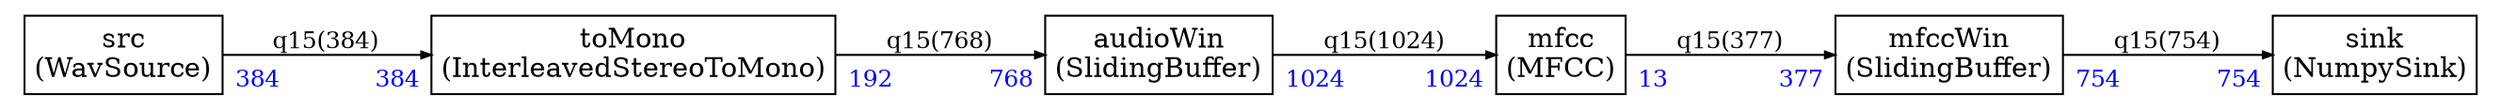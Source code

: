 



digraph structs {
    bgcolor = "white"
    node [shape=plaintext,color="black",fontcolor="black",fontname="Times-Roman"]
    rankdir=LR
    edge [arrowsize="0.5",color="black",fontcolor="black",fontname="Times-Roman"]


audioWin [label=<
<TABLE color="black" bgcolor="none" BORDER="0" CELLBORDER="1" CELLSPACING="0" CELLPADDING="4">
  <TR>
    <TD ALIGN="CENTER" PORT="i"><FONT COLOR="black" POINT-SIZE="14.0">audioWin<BR/>(SlidingBuffer)</FONT></TD>
  </TR>
</TABLE>>];

mfcc [label=<
<TABLE color="black" bgcolor="none" BORDER="0" CELLBORDER="1" CELLSPACING="0" CELLPADDING="4">
  <TR>
    <TD ALIGN="CENTER" PORT="i"><FONT COLOR="black" POINT-SIZE="14.0">mfcc<BR/>(MFCC)</FONT></TD>
  </TR>
</TABLE>>];

mfccWin [label=<
<TABLE color="black" bgcolor="none" BORDER="0" CELLBORDER="1" CELLSPACING="0" CELLPADDING="4">
  <TR>
    <TD ALIGN="CENTER" PORT="i"><FONT COLOR="black" POINT-SIZE="14.0">mfccWin<BR/>(SlidingBuffer)</FONT></TD>
  </TR>
</TABLE>>];

sink [label=<
<TABLE color="black" bgcolor="none" BORDER="0" CELLBORDER="1" CELLSPACING="0" CELLPADDING="4">
  <TR>
    <TD ALIGN="CENTER" PORT="i"><FONT COLOR="black" POINT-SIZE="14.0">sink<BR/>(NumpySink)</FONT></TD>
  </TR>
</TABLE>>];

src [label=<
<TABLE color="black" bgcolor="none" BORDER="0" CELLBORDER="1" CELLSPACING="0" CELLPADDING="4">
  <TR>
    <TD ALIGN="CENTER" PORT="i"><FONT COLOR="black" POINT-SIZE="14.0">src<BR/>(WavSource)</FONT></TD>
  </TR>
</TABLE>>];

toMono [label=<
<TABLE color="black" bgcolor="none" BORDER="0" CELLBORDER="1" CELLSPACING="0" CELLPADDING="4">
  <TR>
    <TD ALIGN="CENTER" PORT="i"><FONT COLOR="black" POINT-SIZE="14.0">toMono<BR/>(InterleavedStereoToMono)</FONT></TD>
  </TR>
</TABLE>>];



src:i -> toMono:i [style="solid",color="black",fontsize="12.0",fontcolor="black",label=<q15(384)>
,headlabel=<<TABLE BORDER="0" CELLPADDING="4"><TR><TD><FONT COLOR="blue" POINT-SIZE="12.0" >384</FONT>
</TD></TR></TABLE>>
,taillabel=<<TABLE BORDER="0" CELLPADDING="4"><TR><TD><FONT COLOR="blue" POINT-SIZE="12.0" >384</FONT>
</TD></TR></TABLE>>]

toMono:i -> audioWin:i [style="solid",color="black",fontsize="12.0",fontcolor="black",label=<q15(768)>
,headlabel=<<TABLE BORDER="0" CELLPADDING="4"><TR><TD><FONT COLOR="blue" POINT-SIZE="12.0" >768</FONT>
</TD></TR></TABLE>>
,taillabel=<<TABLE BORDER="0" CELLPADDING="4"><TR><TD><FONT COLOR="blue" POINT-SIZE="12.0" >192</FONT>
</TD></TR></TABLE>>]

audioWin:i -> mfcc:i [style="solid",color="black",fontsize="12.0",fontcolor="black",label=<q15(1024)>
,headlabel=<<TABLE BORDER="0" CELLPADDING="4"><TR><TD><FONT COLOR="blue" POINT-SIZE="12.0" >1024</FONT>
</TD></TR></TABLE>>
,taillabel=<<TABLE BORDER="0" CELLPADDING="4"><TR><TD><FONT COLOR="blue" POINT-SIZE="12.0" >1024</FONT>
</TD></TR></TABLE>>]

mfcc:i -> mfccWin:i [style="solid",color="black",fontsize="12.0",fontcolor="black",label=<q15(377)>
,headlabel=<<TABLE BORDER="0" CELLPADDING="4"><TR><TD><FONT COLOR="blue" POINT-SIZE="12.0" >377</FONT>
</TD></TR></TABLE>>
,taillabel=<<TABLE BORDER="0" CELLPADDING="4"><TR><TD><FONT COLOR="blue" POINT-SIZE="12.0" >13</FONT>
</TD></TR></TABLE>>]

mfccWin:i -> sink:i [style="solid",color="black",fontsize="12.0",fontcolor="black",label=<q15(754)>
,headlabel=<<TABLE BORDER="0" CELLPADDING="4"><TR><TD><FONT COLOR="blue" POINT-SIZE="12.0" >754</FONT>
</TD></TR></TABLE>>
,taillabel=<<TABLE BORDER="0" CELLPADDING="4"><TR><TD><FONT COLOR="blue" POINT-SIZE="12.0" >754</FONT>
</TD></TR></TABLE>>]


}

